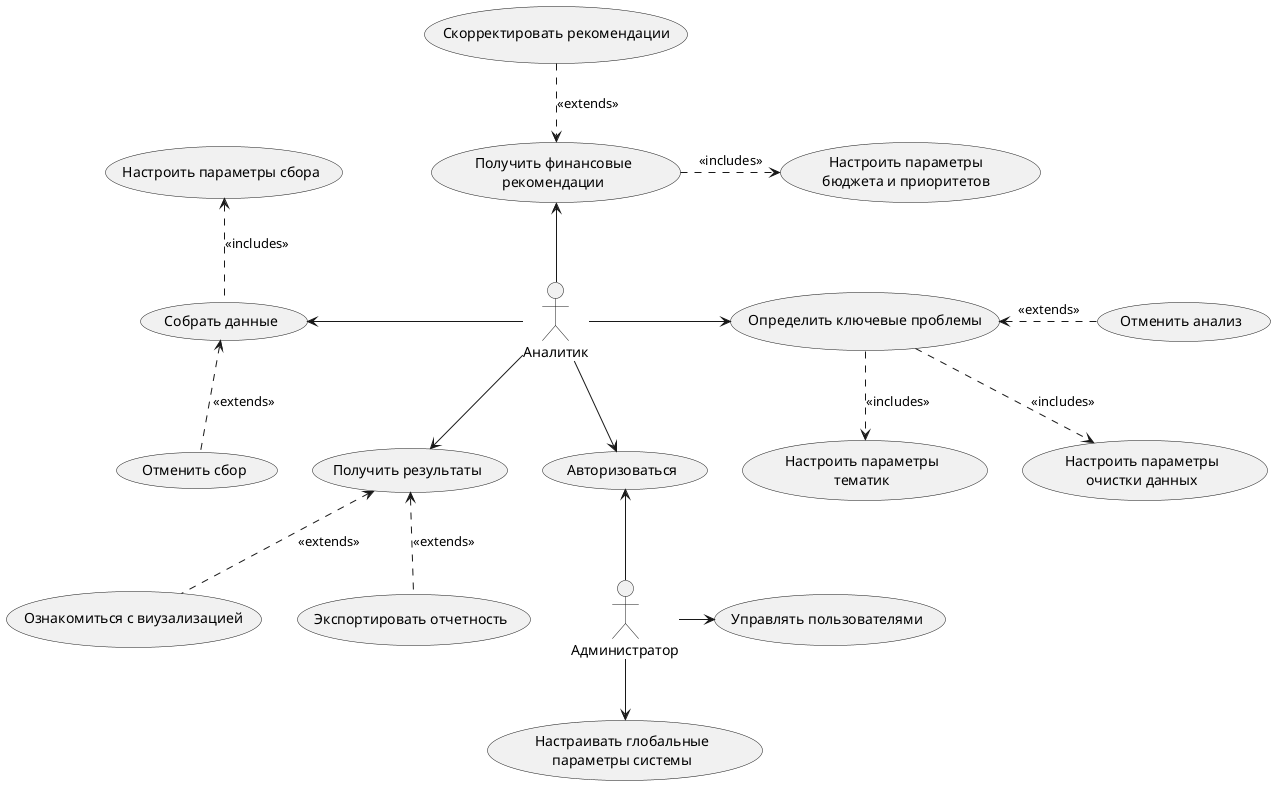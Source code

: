 @startuml ""

actor Аналитик as Analyst

Analyst --> (Авторизоваться)

Analyst -left-> (Собрать данные)
(Собрать данные) <.. (Отменить сбор) : <<extends>>
(Настроить параметры сбора) <.. (Собрать данные) : <<includes>>

Analyst -right-> (Определить ключевые проблемы)
(Определить ключевые проблемы) ..> (Настроить параметры\nочистки данных) : <<includes>>
(Определить ключевые проблемы) ..> (Настроить параметры\nтематик) : <<includes>>
(Определить ключевые проблемы) <.right. (Отменить анализ) : <<extends>>

Analyst -up-> (Получить финансовые\nрекомендации)
(Получить финансовые\nрекомендации) .right.> (Настроить параметры\nбюджета и приоритетов) : <<includes>>
(Получить финансовые\nрекомендации) <.up. (Скорректировать рекомендации) : <<extends>>

Analyst --> (Получить результаты)
(Получить результаты) <.. (Ознакомиться с виузализацией) : <<extends>>
(Получить результаты) <.. (Экспортировать отчетность) : <<extends>>

actor Администратор as Admin
Admin -up-> (Авторизоваться)
Admin -right-> (Управлять пользователями)
Admin --> (Настраивать глобальные\nпараметры системы)

@enduml